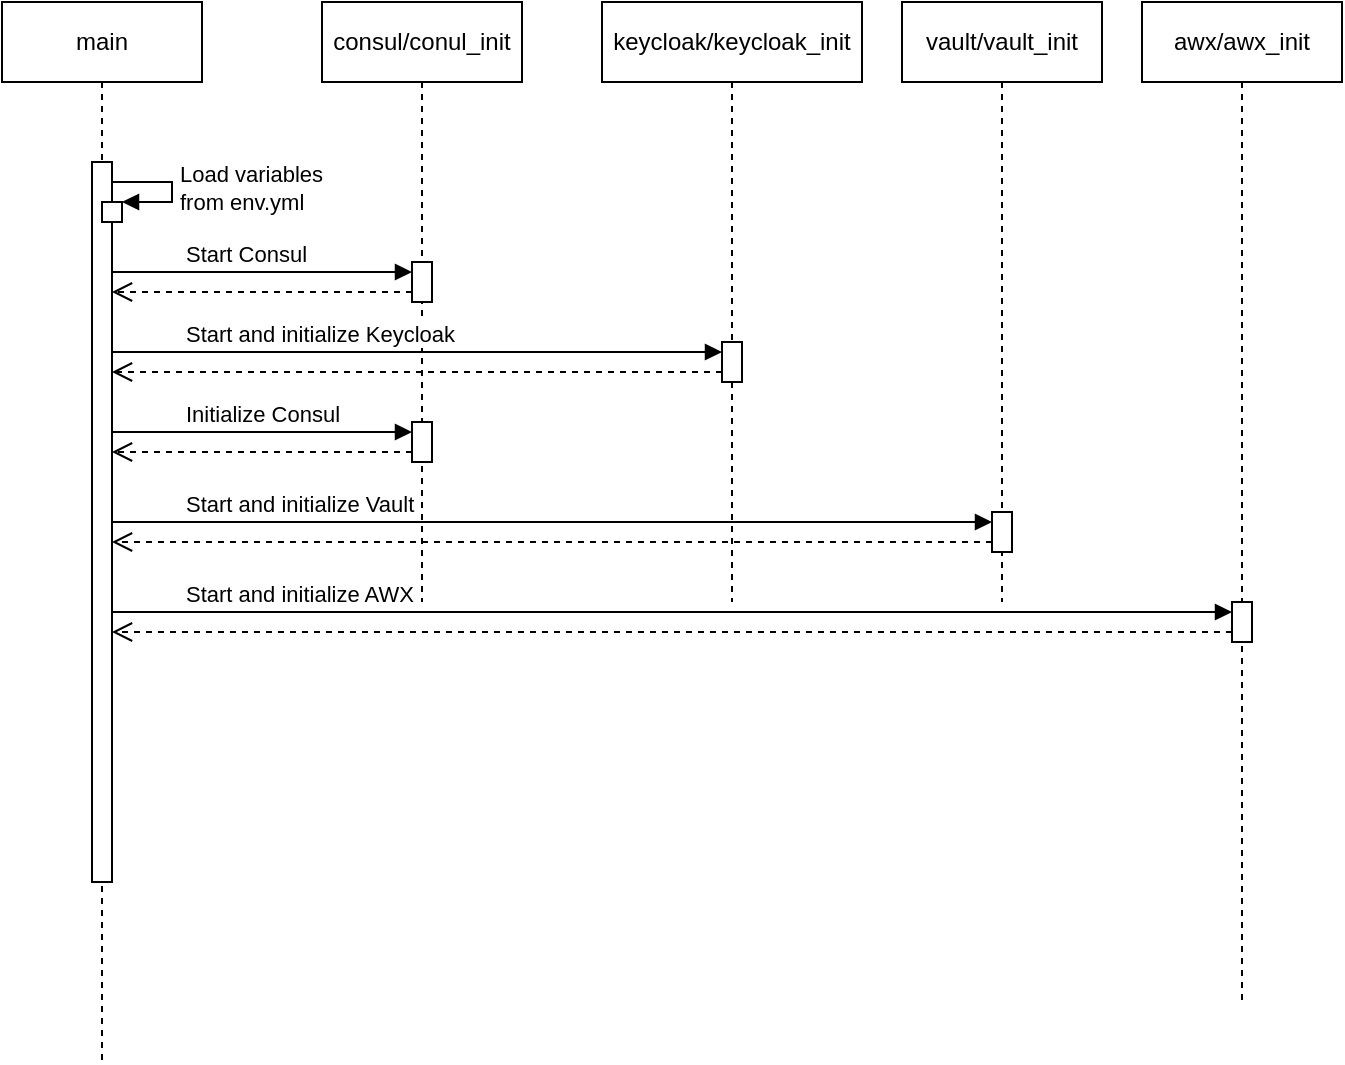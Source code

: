 <mxfile version="22.1.2" type="device" pages="6">
  <diagram name="Main" id="uqjJOKlS9q3BBh0Q_EgN">
    <mxGraphModel dx="893" dy="524" grid="1" gridSize="10" guides="1" tooltips="1" connect="1" arrows="1" fold="1" page="1" pageScale="1" pageWidth="827" pageHeight="1169" math="0" shadow="0">
      <root>
        <mxCell id="0" />
        <mxCell id="1" parent="0" />
        <mxCell id="9bMaXh16VjDbZ0ocPapb-1" value="main" style="shape=umlLifeline;perimeter=lifelinePerimeter;whiteSpace=wrap;html=1;container=1;dropTarget=0;collapsible=0;recursiveResize=0;outlineConnect=0;portConstraint=eastwest;newEdgeStyle={&quot;curved&quot;:0,&quot;rounded&quot;:0};" parent="1" vertex="1">
          <mxGeometry x="110" y="130" width="100" height="530" as="geometry" />
        </mxCell>
        <mxCell id="9bMaXh16VjDbZ0ocPapb-6" value="" style="html=1;points=[[0,0,0,0,5],[0,1,0,0,-5],[1,0,0,0,5],[1,1,0,0,-5]];perimeter=orthogonalPerimeter;outlineConnect=0;targetShapes=umlLifeline;portConstraint=eastwest;newEdgeStyle={&quot;curved&quot;:0,&quot;rounded&quot;:0};" parent="9bMaXh16VjDbZ0ocPapb-1" vertex="1">
          <mxGeometry x="45" y="80" width="10" height="360" as="geometry" />
        </mxCell>
        <mxCell id="9bMaXh16VjDbZ0ocPapb-8" value="" style="html=1;points=[[0,0,0,0,5],[0,1,0,0,-5],[1,0,0,0,5],[1,1,0,0,-5]];perimeter=orthogonalPerimeter;outlineConnect=0;targetShapes=umlLifeline;portConstraint=eastwest;newEdgeStyle={&quot;curved&quot;:0,&quot;rounded&quot;:0};" parent="9bMaXh16VjDbZ0ocPapb-1" vertex="1">
          <mxGeometry x="50" y="100" width="10" height="10" as="geometry" />
        </mxCell>
        <mxCell id="9bMaXh16VjDbZ0ocPapb-9" value="Load variables&lt;br&gt;from env.yml" style="html=1;align=left;spacingLeft=2;endArrow=block;rounded=0;edgeStyle=orthogonalEdgeStyle;curved=0;rounded=0;" parent="9bMaXh16VjDbZ0ocPapb-1" target="9bMaXh16VjDbZ0ocPapb-8" edge="1">
          <mxGeometry relative="1" as="geometry">
            <mxPoint x="55" y="90" as="sourcePoint" />
            <Array as="points">
              <mxPoint x="85" y="90" />
              <mxPoint x="85" y="100" />
            </Array>
          </mxGeometry>
        </mxCell>
        <mxCell id="9bMaXh16VjDbZ0ocPapb-2" value="consul/conul_init" style="shape=umlLifeline;whiteSpace=wrap;html=1;container=1;dropTarget=0;collapsible=0;recursiveResize=0;outlineConnect=0;portConstraint=eastwest;newEdgeStyle={&quot;curved&quot;:0,&quot;rounded&quot;:0};points=[[0,0,0,0,5],[0,1,0,0,-5],[1,0,0,0,5],[1,1,0,0,-5]];perimeter=rectanglePerimeter;targetShapes=umlLifeline;participant=label;" parent="1" vertex="1">
          <mxGeometry x="270" y="130" width="100" height="300" as="geometry" />
        </mxCell>
        <UserObject label="" link="data:page/id,Lx7xQed_MaFvwUPPQoU-" id="9bMaXh16VjDbZ0ocPapb-11">
          <mxCell style="html=1;points=[[0,0,0,0,5],[0,1,0,0,-5],[1,0,0,0,5],[1,1,0,0,-5]];perimeter=orthogonalPerimeter;outlineConnect=0;targetShapes=umlLifeline;portConstraint=eastwest;newEdgeStyle={&quot;curved&quot;:0,&quot;rounded&quot;:0};" parent="9bMaXh16VjDbZ0ocPapb-2" vertex="1">
            <mxGeometry x="45" y="130" width="10" height="20" as="geometry" />
          </mxCell>
        </UserObject>
        <UserObject label="" link="data:page/id,XEOFaq7WI1mDrBRjTE_2" id="prLFR1F4CaJ9Vgxp4H9r-4">
          <mxCell style="html=1;points=[[0,0,0,0,5],[0,1,0,0,-5],[1,0,0,0,5],[1,1,0,0,-5]];perimeter=orthogonalPerimeter;outlineConnect=0;targetShapes=umlLifeline;portConstraint=eastwest;newEdgeStyle={&quot;curved&quot;:0,&quot;rounded&quot;:0};" vertex="1" parent="9bMaXh16VjDbZ0ocPapb-2">
            <mxGeometry x="45" y="210" width="10" height="20" as="geometry" />
          </mxCell>
        </UserObject>
        <mxCell id="9bMaXh16VjDbZ0ocPapb-12" value="Start Consul" style="html=1;verticalAlign=bottom;endArrow=block;curved=0;rounded=0;entryX=0;entryY=0;entryDx=0;entryDy=5;align=left;" parent="1" source="9bMaXh16VjDbZ0ocPapb-6" target="9bMaXh16VjDbZ0ocPapb-11" edge="1">
          <mxGeometry x="-0.533" relative="1" as="geometry">
            <mxPoint x="230" y="285" as="sourcePoint" />
            <mxPoint as="offset" />
          </mxGeometry>
        </mxCell>
        <mxCell id="9bMaXh16VjDbZ0ocPapb-13" value="" style="html=1;verticalAlign=bottom;endArrow=open;dashed=1;endSize=8;curved=0;rounded=0;exitX=0;exitY=1;exitDx=0;exitDy=-5;" parent="1" source="9bMaXh16VjDbZ0ocPapb-11" target="9bMaXh16VjDbZ0ocPapb-6" edge="1">
          <mxGeometry relative="1" as="geometry">
            <mxPoint x="230" y="355" as="targetPoint" />
          </mxGeometry>
        </mxCell>
        <mxCell id="qDforVuTDuAUPqT6QLdU-1" value="keycloak/keycloak_init" style="shape=umlLifeline;whiteSpace=wrap;html=1;container=1;dropTarget=0;collapsible=0;recursiveResize=0;outlineConnect=0;portConstraint=eastwest;newEdgeStyle={&quot;curved&quot;:0,&quot;rounded&quot;:0};points=[[0,0,0,0,5],[0,1,0,0,-5],[1,0,0,0,5],[1,1,0,0,-5]];perimeter=rectanglePerimeter;targetShapes=umlLifeline;participant=label;" parent="1" vertex="1">
          <mxGeometry x="410" y="130" width="130" height="300" as="geometry" />
        </mxCell>
        <UserObject label="" link="data:page/id,UGezcenZrWT_bDCm1cUN" id="qDforVuTDuAUPqT6QLdU-4">
          <mxCell style="html=1;points=[[0,0,0,0,5],[0,1,0,0,-5],[1,0,0,0,5],[1,1,0,0,-5]];perimeter=orthogonalPerimeter;outlineConnect=0;targetShapes=umlLifeline;portConstraint=eastwest;newEdgeStyle={&quot;curved&quot;:0,&quot;rounded&quot;:0};" parent="qDforVuTDuAUPqT6QLdU-1" vertex="1">
            <mxGeometry x="60" y="170" width="10" height="20" as="geometry" />
          </mxCell>
        </UserObject>
        <mxCell id="qDforVuTDuAUPqT6QLdU-5" value="Start and initialize Keycloak" style="html=1;verticalAlign=bottom;endArrow=block;curved=0;rounded=0;entryX=0;entryY=0;entryDx=0;entryDy=5;align=left;" parent="1" source="9bMaXh16VjDbZ0ocPapb-6" target="qDforVuTDuAUPqT6QLdU-4" edge="1">
          <mxGeometry x="-0.77" relative="1" as="geometry">
            <mxPoint x="410" y="295" as="sourcePoint" />
            <mxPoint as="offset" />
          </mxGeometry>
        </mxCell>
        <mxCell id="qDforVuTDuAUPqT6QLdU-6" value="" style="html=1;verticalAlign=bottom;endArrow=open;dashed=1;endSize=8;curved=0;rounded=0;exitX=0;exitY=1;exitDx=0;exitDy=-5;" parent="1" source="qDforVuTDuAUPqT6QLdU-4" target="9bMaXh16VjDbZ0ocPapb-6" edge="1">
          <mxGeometry relative="1" as="geometry">
            <mxPoint x="410" y="365" as="targetPoint" />
          </mxGeometry>
        </mxCell>
        <mxCell id="prLFR1F4CaJ9Vgxp4H9r-5" value="Initialize Consul" style="html=1;verticalAlign=bottom;endArrow=block;curved=0;rounded=0;entryX=0;entryY=0;entryDx=0;entryDy=5;align=left;" edge="1" target="prLFR1F4CaJ9Vgxp4H9r-4" parent="1" source="9bMaXh16VjDbZ0ocPapb-6">
          <mxGeometry x="-0.533" relative="1" as="geometry">
            <mxPoint x="245" y="335" as="sourcePoint" />
            <mxPoint as="offset" />
          </mxGeometry>
        </mxCell>
        <mxCell id="prLFR1F4CaJ9Vgxp4H9r-6" value="" style="html=1;verticalAlign=bottom;endArrow=open;dashed=1;endSize=8;curved=0;rounded=0;exitX=0;exitY=1;exitDx=0;exitDy=-5;" edge="1" source="prLFR1F4CaJ9Vgxp4H9r-4" parent="1" target="9bMaXh16VjDbZ0ocPapb-6">
          <mxGeometry relative="1" as="geometry">
            <mxPoint x="245" y="405" as="targetPoint" />
          </mxGeometry>
        </mxCell>
        <mxCell id="UPgV7aNcgXxdGWWLKpOl-2" value="Start and initialize Vault" style="html=1;verticalAlign=bottom;endArrow=block;curved=0;rounded=0;entryX=0;entryY=0;entryDx=0;entryDy=5;align=left;" edge="1" parent="1" target="UPgV7aNcgXxdGWWLKpOl-1" source="9bMaXh16VjDbZ0ocPapb-6">
          <mxGeometry x="-0.841" relative="1" as="geometry">
            <mxPoint x="165" y="385" as="sourcePoint" />
            <mxPoint as="offset" />
          </mxGeometry>
        </mxCell>
        <mxCell id="UPgV7aNcgXxdGWWLKpOl-3" value="" style="html=1;verticalAlign=bottom;endArrow=open;dashed=1;endSize=8;curved=0;rounded=0;exitX=0;exitY=1;exitDx=0;exitDy=-5;" edge="1" parent="1" source="UPgV7aNcgXxdGWWLKpOl-1" target="9bMaXh16VjDbZ0ocPapb-6">
          <mxGeometry relative="1" as="geometry">
            <mxPoint x="165" y="395" as="targetPoint" />
          </mxGeometry>
        </mxCell>
        <mxCell id="UPgV7aNcgXxdGWWLKpOl-4" value="vault/vault_init" style="shape=umlLifeline;whiteSpace=wrap;html=1;container=1;dropTarget=0;collapsible=0;recursiveResize=0;outlineConnect=0;portConstraint=eastwest;newEdgeStyle={&quot;curved&quot;:0,&quot;rounded&quot;:0};points=[[0,0,0,0,5],[0,1,0,0,-5],[1,0,0,0,5],[1,1,0,0,-5]];perimeter=rectanglePerimeter;targetShapes=umlLifeline;participant=label;" vertex="1" parent="1">
          <mxGeometry x="560" y="130" width="100" height="300" as="geometry" />
        </mxCell>
        <UserObject label="" link="data:page/id,UiDwqSNs3W3_K4zR2VNV" id="UPgV7aNcgXxdGWWLKpOl-1">
          <mxCell style="html=1;points=[[0,0,0,0,5],[0,1,0,0,-5],[1,0,0,0,5],[1,1,0,0,-5]];perimeter=orthogonalPerimeter;outlineConnect=0;targetShapes=umlLifeline;portConstraint=eastwest;newEdgeStyle={&quot;curved&quot;:0,&quot;rounded&quot;:0};" vertex="1" parent="UPgV7aNcgXxdGWWLKpOl-4">
            <mxGeometry x="45" y="255" width="10" height="20" as="geometry" />
          </mxCell>
        </UserObject>
        <mxCell id="wD5tfF3JYPPLiiGRoJD7-1" value="awx/awx_init" style="shape=umlLifeline;whiteSpace=wrap;html=1;container=1;dropTarget=0;collapsible=0;recursiveResize=0;outlineConnect=0;portConstraint=eastwest;newEdgeStyle={&quot;curved&quot;:0,&quot;rounded&quot;:0};points=[[0,0,0,0,5],[0,1,0,0,-5],[1,0,0,0,5],[1,1,0,0,-5]];perimeter=rectanglePerimeter;targetShapes=umlLifeline;participant=label;" vertex="1" parent="1">
          <mxGeometry x="680" y="130" width="100" height="500" as="geometry" />
        </mxCell>
        <UserObject label="" link="data:page/id,IQtYIgQ8jWOUlb5YF-kx" id="wD5tfF3JYPPLiiGRoJD7-5">
          <mxCell style="html=1;points=[[0,0,0,0,5],[0,1,0,0,-5],[1,0,0,0,5],[1,1,0,0,-5]];perimeter=orthogonalPerimeter;outlineConnect=0;targetShapes=umlLifeline;portConstraint=eastwest;newEdgeStyle={&quot;curved&quot;:0,&quot;rounded&quot;:0};" vertex="1" parent="wD5tfF3JYPPLiiGRoJD7-1">
            <mxGeometry x="45" y="300" width="10" height="20" as="geometry" />
          </mxCell>
        </UserObject>
        <mxCell id="wD5tfF3JYPPLiiGRoJD7-3" value="Start and initialize AWX" style="html=1;verticalAlign=bottom;endArrow=block;curved=0;rounded=0;entryX=0;entryY=0;entryDx=0;entryDy=5;align=left;" edge="1" parent="1" target="wD5tfF3JYPPLiiGRoJD7-5" source="9bMaXh16VjDbZ0ocPapb-6">
          <mxGeometry x="-0.875" relative="1" as="geometry">
            <mxPoint x="230" y="430" as="sourcePoint" />
            <mxPoint as="offset" />
          </mxGeometry>
        </mxCell>
        <mxCell id="wD5tfF3JYPPLiiGRoJD7-4" value="" style="html=1;verticalAlign=bottom;endArrow=open;dashed=1;endSize=8;curved=0;rounded=0;exitX=0;exitY=1;exitDx=0;exitDy=-5;" edge="1" parent="1" source="wD5tfF3JYPPLiiGRoJD7-5" target="9bMaXh16VjDbZ0ocPapb-6">
          <mxGeometry relative="1" as="geometry">
            <mxPoint x="200" y="475" as="targetPoint" />
          </mxGeometry>
        </mxCell>
      </root>
    </mxGraphModel>
  </diagram>
  <diagram id="Lx7xQed_MaFvwUPPQoU-" name="Consul | Init | start.yml">
    <mxGraphModel dx="1562" dy="917" grid="1" gridSize="10" guides="1" tooltips="1" connect="1" arrows="1" fold="1" page="1" pageScale="1" pageWidth="827" pageHeight="1169" math="0" shadow="0">
      <root>
        <mxCell id="0" />
        <mxCell id="1" parent="0" />
        <mxCell id="Wn7HMIccySZijhAM_RVE-1" value="" style="ellipse;html=1;shape=endState;fillColor=#000000;strokeColor=none;" parent="1" vertex="1">
          <mxGeometry x="365" y="90" width="30" height="30" as="geometry" />
        </mxCell>
        <mxCell id="Wn7HMIccySZijhAM_RVE-5" value="" style="ellipse;html=1;shape=endState;fillColor=#000000;strokeColor=default;" parent="1" vertex="1">
          <mxGeometry x="365" y="670" width="30" height="30" as="geometry" />
        </mxCell>
        <mxCell id="Wn7HMIccySZijhAM_RVE-6" value="" style="html=1;verticalAlign=bottom;endArrow=block;curved=0;rounded=0;" parent="1" source="Wn7HMIccySZijhAM_RVE-1" target="Wn7HMIccySZijhAM_RVE-8" edge="1">
          <mxGeometry width="80" relative="1" as="geometry">
            <mxPoint x="410" y="140" as="sourcePoint" />
            <mxPoint x="365" y="170" as="targetPoint" />
          </mxGeometry>
        </mxCell>
        <mxCell id="Wn7HMIccySZijhAM_RVE-8" value="Check if Consul instance already running" style="rounded=0;whiteSpace=wrap;html=1;fontSize=10;" parent="1" vertex="1">
          <mxGeometry x="310" y="150" width="140" height="60" as="geometry" />
        </mxCell>
        <mxCell id="Wn7HMIccySZijhAM_RVE-9" value="Consul &lt;br&gt;container running?" style="rhombus;whiteSpace=wrap;html=1;fontSize=10;" parent="1" vertex="1">
          <mxGeometry x="340" y="240" width="80" height="80" as="geometry" />
        </mxCell>
        <mxCell id="Wn7HMIccySZijhAM_RVE-10" value="" style="html=1;verticalAlign=bottom;endArrow=block;curved=0;rounded=0;entryX=0.5;entryY=0;entryDx=0;entryDy=0;" parent="1" source="Wn7HMIccySZijhAM_RVE-8" target="Wn7HMIccySZijhAM_RVE-9" edge="1">
          <mxGeometry width="80" relative="1" as="geometry">
            <mxPoint x="390" y="130" as="sourcePoint" />
            <mxPoint x="390" y="160" as="targetPoint" />
          </mxGeometry>
        </mxCell>
        <mxCell id="Wn7HMIccySZijhAM_RVE-11" value="Start Consul via compose" style="rounded=0;whiteSpace=wrap;html=1;fontSize=10;" parent="1" vertex="1">
          <mxGeometry x="310" y="360" width="140" height="60" as="geometry" />
        </mxCell>
        <mxCell id="Wn7HMIccySZijhAM_RVE-12" value="Generate Consul master token" style="rounded=0;whiteSpace=wrap;html=1;fontSize=10;" parent="1" vertex="1">
          <mxGeometry x="500" y="250" width="140" height="60" as="geometry" />
        </mxCell>
        <mxCell id="Wn7HMIccySZijhAM_RVE-13" value="" style="html=1;verticalAlign=bottom;endArrow=block;curved=0;rounded=0;exitX=1;exitY=0.5;exitDx=0;exitDy=0;" parent="1" source="Wn7HMIccySZijhAM_RVE-9" target="Wn7HMIccySZijhAM_RVE-12" edge="1">
          <mxGeometry width="80" relative="1" as="geometry">
            <mxPoint x="390" y="220" as="sourcePoint" />
            <mxPoint x="390" y="250" as="targetPoint" />
          </mxGeometry>
        </mxCell>
        <mxCell id="Wn7HMIccySZijhAM_RVE-14" value="No" style="edgeLabel;html=1;align=center;verticalAlign=middle;resizable=0;points=[];" parent="Wn7HMIccySZijhAM_RVE-13" vertex="1" connectable="0">
          <mxGeometry x="0.233" y="1" relative="1" as="geometry">
            <mxPoint x="-9" y="1" as="offset" />
          </mxGeometry>
        </mxCell>
        <mxCell id="Wn7HMIccySZijhAM_RVE-15" value="" style="html=1;verticalAlign=bottom;endArrow=block;curved=0;rounded=0;exitX=0.5;exitY=1;exitDx=0;exitDy=0;" parent="1" source="Wn7HMIccySZijhAM_RVE-9" target="Wn7HMIccySZijhAM_RVE-11" edge="1">
          <mxGeometry width="80" relative="1" as="geometry">
            <mxPoint x="430" y="290" as="sourcePoint" />
            <mxPoint x="530" y="290" as="targetPoint" />
          </mxGeometry>
        </mxCell>
        <mxCell id="Wn7HMIccySZijhAM_RVE-16" value="Yes" style="edgeLabel;html=1;align=center;verticalAlign=middle;resizable=0;points=[];" parent="Wn7HMIccySZijhAM_RVE-15" vertex="1" connectable="0">
          <mxGeometry x="0.233" y="1" relative="1" as="geometry">
            <mxPoint x="-1" y="-9" as="offset" />
          </mxGeometry>
        </mxCell>
        <mxCell id="Wn7HMIccySZijhAM_RVE-17" value="" style="html=1;verticalAlign=bottom;endArrow=block;rounded=0;entryX=1;entryY=0.5;entryDx=0;entryDy=0;edgeStyle=elbowEdgeStyle;" parent="1" source="Wn7HMIccySZijhAM_RVE-12" target="Wn7HMIccySZijhAM_RVE-11" edge="1">
          <mxGeometry width="80" relative="1" as="geometry">
            <mxPoint x="620" y="360" as="sourcePoint" />
            <mxPoint x="510" y="290" as="targetPoint" />
            <Array as="points">
              <mxPoint x="570" y="330" />
            </Array>
          </mxGeometry>
        </mxCell>
        <mxCell id="Wn7HMIccySZijhAM_RVE-20" value="Store Consul &lt;b&gt;common &lt;/b&gt;configuration in Consul" style="rounded=0;whiteSpace=wrap;html=1;fontSize=10;" parent="1" vertex="1">
          <mxGeometry x="310" y="570" width="140" height="60" as="geometry" />
        </mxCell>
        <mxCell id="Wn7HMIccySZijhAM_RVE-21" value="Store Consul &lt;b&gt;local&lt;/b&gt; configuration in Consul" style="rounded=0;whiteSpace=wrap;html=1;fontSize=10;" parent="1" vertex="1">
          <mxGeometry x="310" y="460" width="140" height="60" as="geometry" />
        </mxCell>
        <mxCell id="Wn7HMIccySZijhAM_RVE-22" value="" style="html=1;verticalAlign=bottom;endArrow=block;curved=0;rounded=0;" parent="1" source="Wn7HMIccySZijhAM_RVE-11" target="Wn7HMIccySZijhAM_RVE-21" edge="1">
          <mxGeometry width="80" relative="1" as="geometry">
            <mxPoint x="390" y="330" as="sourcePoint" />
            <mxPoint x="390" y="370" as="targetPoint" />
          </mxGeometry>
        </mxCell>
        <mxCell id="Wn7HMIccySZijhAM_RVE-24" value="" style="html=1;verticalAlign=bottom;endArrow=block;curved=0;rounded=0;" parent="1" source="Wn7HMIccySZijhAM_RVE-21" target="Wn7HMIccySZijhAM_RVE-20" edge="1">
          <mxGeometry width="80" relative="1" as="geometry">
            <mxPoint x="390" y="430" as="sourcePoint" />
            <mxPoint x="390" y="470" as="targetPoint" />
          </mxGeometry>
        </mxCell>
        <mxCell id="Wn7HMIccySZijhAM_RVE-25" value="" style="html=1;verticalAlign=bottom;endArrow=block;curved=0;rounded=0;" parent="1" source="Wn7HMIccySZijhAM_RVE-20" target="Wn7HMIccySZijhAM_RVE-5" edge="1">
          <mxGeometry width="80" relative="1" as="geometry">
            <mxPoint x="400" y="440" as="sourcePoint" />
            <mxPoint x="400" y="480" as="targetPoint" />
          </mxGeometry>
        </mxCell>
      </root>
    </mxGraphModel>
  </diagram>
  <diagram id="XEOFaq7WI1mDrBRjTE_2" name="Consul | Init">
    <mxGraphModel dx="1077" dy="632" grid="1" gridSize="10" guides="1" tooltips="1" connect="1" arrows="1" fold="1" page="1" pageScale="1" pageWidth="827" pageHeight="1169" math="0" shadow="0">
      <root>
        <mxCell id="0" />
        <mxCell id="1" parent="0" />
        <mxCell id="69X7KkV7xYe13sOKN0Kv-1" value="" style="ellipse;html=1;shape=endState;fillColor=#000000;strokeColor=none;" vertex="1" parent="1">
          <mxGeometry x="365" y="90" width="30" height="30" as="geometry" />
        </mxCell>
        <mxCell id="69X7KkV7xYe13sOKN0Kv-2" value="" style="ellipse;html=1;shape=endState;fillColor=#000000;strokeColor=default;" vertex="1" parent="1">
          <mxGeometry x="365" y="330" width="30" height="30" as="geometry" />
        </mxCell>
        <mxCell id="69X7KkV7xYe13sOKN0Kv-3" value="" style="html=1;verticalAlign=bottom;endArrow=block;curved=0;rounded=0;" edge="1" parent="1" source="69X7KkV7xYe13sOKN0Kv-1" target="69X7KkV7xYe13sOKN0Kv-4">
          <mxGeometry width="80" relative="1" as="geometry">
            <mxPoint x="410" y="140" as="sourcePoint" />
            <mxPoint x="365" y="170" as="targetPoint" />
          </mxGeometry>
        </mxCell>
        <mxCell id="69X7KkV7xYe13sOKN0Kv-4" value="Wait for Keycloak beeing up" style="rounded=0;whiteSpace=wrap;html=1;fontSize=10;" vertex="1" parent="1">
          <mxGeometry x="310" y="150" width="140" height="60" as="geometry" />
        </mxCell>
        <mxCell id="69X7KkV7xYe13sOKN0Kv-6" value="" style="html=1;verticalAlign=bottom;endArrow=block;curved=0;rounded=0;entryX=0.5;entryY=0;entryDx=0;entryDy=0;" edge="1" parent="1" source="69X7KkV7xYe13sOKN0Kv-14">
          <mxGeometry width="80" relative="1" as="geometry">
            <mxPoint x="390" y="130" as="sourcePoint" />
            <mxPoint x="380" y="240.0" as="targetPoint" />
          </mxGeometry>
        </mxCell>
        <mxCell id="69X7KkV7xYe13sOKN0Kv-18" value="" style="html=1;verticalAlign=bottom;endArrow=block;curved=0;rounded=0;" edge="1" parent="1" source="69X7KkV7xYe13sOKN0Kv-14" target="69X7KkV7xYe13sOKN0Kv-2">
          <mxGeometry width="80" relative="1" as="geometry">
            <mxPoint x="400" y="440" as="sourcePoint" />
            <mxPoint x="400" y="480" as="targetPoint" />
          </mxGeometry>
        </mxCell>
        <mxCell id="69X7KkV7xYe13sOKN0Kv-19" value="" style="html=1;verticalAlign=bottom;endArrow=block;curved=0;rounded=0;entryX=0.5;entryY=0;entryDx=0;entryDy=0;" edge="1" parent="1" source="69X7KkV7xYe13sOKN0Kv-4" target="69X7KkV7xYe13sOKN0Kv-14">
          <mxGeometry width="80" relative="1" as="geometry">
            <mxPoint x="380" y="210" as="sourcePoint" />
            <mxPoint x="380" y="240.0" as="targetPoint" />
          </mxGeometry>
        </mxCell>
        <mxCell id="69X7KkV7xYe13sOKN0Kv-14" value="Create auth method for Keycloak" style="rounded=0;whiteSpace=wrap;html=1;fontSize=10;" vertex="1" parent="1">
          <mxGeometry x="310" y="240" width="140" height="60" as="geometry" />
        </mxCell>
      </root>
    </mxGraphModel>
  </diagram>
  <diagram id="UGezcenZrWT_bDCm1cUN" name="Keycloak | Init">
    <mxGraphModel dx="1032" dy="601" grid="1" gridSize="10" guides="1" tooltips="1" connect="1" arrows="1" fold="1" page="1" pageScale="1" pageWidth="827" pageHeight="1169" math="0" shadow="0">
      <root>
        <mxCell id="0" />
        <mxCell id="1" parent="0" />
        <mxCell id="d2RKuY3Z8iwWUoM5jCsp-1" value="" style="ellipse;html=1;shape=endState;fillColor=#000000;strokeColor=none;" vertex="1" parent="1">
          <mxGeometry x="365" y="90" width="30" height="30" as="geometry" />
        </mxCell>
        <mxCell id="d2RKuY3Z8iwWUoM5jCsp-2" value="" style="html=1;verticalAlign=bottom;endArrow=block;curved=0;rounded=0;" edge="1" parent="1" source="d2RKuY3Z8iwWUoM5jCsp-1" target="d2RKuY3Z8iwWUoM5jCsp-3">
          <mxGeometry width="80" relative="1" as="geometry">
            <mxPoint x="410" y="140" as="sourcePoint" />
            <mxPoint x="365" y="170" as="targetPoint" />
          </mxGeometry>
        </mxCell>
        <mxCell id="d2RKuY3Z8iwWUoM5jCsp-3" value="Check if Keylcoak config exists in Consul" style="rounded=0;whiteSpace=wrap;html=1;fontSize=10;" vertex="1" parent="1">
          <mxGeometry x="310" y="150" width="140" height="60" as="geometry" />
        </mxCell>
        <mxCell id="d2RKuY3Z8iwWUoM5jCsp-4" value="Config &lt;br&gt;exists?" style="rhombus;whiteSpace=wrap;html=1;fontSize=10;" vertex="1" parent="1">
          <mxGeometry x="340" y="240" width="80" height="80" as="geometry" />
        </mxCell>
        <mxCell id="d2RKuY3Z8iwWUoM5jCsp-5" value="" style="html=1;verticalAlign=bottom;endArrow=block;curved=0;rounded=0;entryX=0.5;entryY=0;entryDx=0;entryDy=0;" edge="1" parent="1" source="d2RKuY3Z8iwWUoM5jCsp-3" target="d2RKuY3Z8iwWUoM5jCsp-4">
          <mxGeometry width="80" relative="1" as="geometry">
            <mxPoint x="390" y="130" as="sourcePoint" />
            <mxPoint x="390" y="160" as="targetPoint" />
          </mxGeometry>
        </mxCell>
        <mxCell id="d2RKuY3Z8iwWUoM5jCsp-6" value="Start Keycloak via compose" style="rounded=0;whiteSpace=wrap;html=1;fontSize=10;" vertex="1" parent="1">
          <mxGeometry x="310" y="360" width="140" height="60" as="geometry" />
        </mxCell>
        <mxCell id="d2RKuY3Z8iwWUoM5jCsp-7" value="Generate Keycloak config and store it in Consul" style="rounded=0;whiteSpace=wrap;html=1;fontSize=10;" vertex="1" parent="1">
          <mxGeometry x="500" y="250" width="140" height="60" as="geometry" />
        </mxCell>
        <mxCell id="d2RKuY3Z8iwWUoM5jCsp-8" value="" style="html=1;verticalAlign=bottom;endArrow=block;curved=0;rounded=0;exitX=1;exitY=0.5;exitDx=0;exitDy=0;" edge="1" parent="1" source="d2RKuY3Z8iwWUoM5jCsp-4" target="d2RKuY3Z8iwWUoM5jCsp-7">
          <mxGeometry width="80" relative="1" as="geometry">
            <mxPoint x="390" y="220" as="sourcePoint" />
            <mxPoint x="390" y="250" as="targetPoint" />
          </mxGeometry>
        </mxCell>
        <mxCell id="d2RKuY3Z8iwWUoM5jCsp-9" value="No" style="edgeLabel;html=1;align=center;verticalAlign=middle;resizable=0;points=[];" vertex="1" connectable="0" parent="d2RKuY3Z8iwWUoM5jCsp-8">
          <mxGeometry x="0.233" y="1" relative="1" as="geometry">
            <mxPoint x="-9" y="1" as="offset" />
          </mxGeometry>
        </mxCell>
        <mxCell id="d2RKuY3Z8iwWUoM5jCsp-10" value="" style="html=1;verticalAlign=bottom;endArrow=block;curved=0;rounded=0;exitX=0.5;exitY=1;exitDx=0;exitDy=0;" edge="1" parent="1" source="d2RKuY3Z8iwWUoM5jCsp-4" target="d2RKuY3Z8iwWUoM5jCsp-6">
          <mxGeometry width="80" relative="1" as="geometry">
            <mxPoint x="430" y="290" as="sourcePoint" />
            <mxPoint x="530" y="290" as="targetPoint" />
          </mxGeometry>
        </mxCell>
        <mxCell id="d2RKuY3Z8iwWUoM5jCsp-11" value="Yes" style="edgeLabel;html=1;align=center;verticalAlign=middle;resizable=0;points=[];" vertex="1" connectable="0" parent="d2RKuY3Z8iwWUoM5jCsp-10">
          <mxGeometry x="0.233" y="1" relative="1" as="geometry">
            <mxPoint x="-1" y="-9" as="offset" />
          </mxGeometry>
        </mxCell>
        <mxCell id="d2RKuY3Z8iwWUoM5jCsp-12" value="" style="html=1;verticalAlign=bottom;endArrow=block;rounded=0;entryX=1;entryY=0.5;entryDx=0;entryDy=0;edgeStyle=elbowEdgeStyle;" edge="1" parent="1" source="d2RKuY3Z8iwWUoM5jCsp-7" target="d2RKuY3Z8iwWUoM5jCsp-6">
          <mxGeometry width="80" relative="1" as="geometry">
            <mxPoint x="620" y="360" as="sourcePoint" />
            <mxPoint x="510" y="290" as="targetPoint" />
            <Array as="points">
              <mxPoint x="570" y="330" />
            </Array>
          </mxGeometry>
        </mxCell>
        <mxCell id="d2RKuY3Z8iwWUoM5jCsp-13" value="Create realms" style="rounded=0;whiteSpace=wrap;html=1;fontSize=10;" vertex="1" parent="1">
          <mxGeometry x="310" y="440" width="140" height="30" as="geometry" />
        </mxCell>
        <mxCell id="d2RKuY3Z8iwWUoM5jCsp-14" value="Create roles" style="rounded=0;whiteSpace=wrap;html=1;fontSize=10;" vertex="1" parent="1">
          <mxGeometry x="310" y="490" width="140" height="30" as="geometry" />
        </mxCell>
        <mxCell id="d2RKuY3Z8iwWUoM5jCsp-15" value="Create users" style="rounded=0;whiteSpace=wrap;html=1;fontSize=10;" vertex="1" parent="1">
          <mxGeometry x="310" y="540" width="140" height="30" as="geometry" />
        </mxCell>
        <mxCell id="d2RKuY3Z8iwWUoM5jCsp-18" value="Store Keycloak config in Consul" style="rounded=0;whiteSpace=wrap;html=1;fontSize=10;" vertex="1" parent="1">
          <mxGeometry x="310" y="590" width="140" height="60" as="geometry" />
        </mxCell>
        <mxCell id="d2RKuY3Z8iwWUoM5jCsp-19" value="" style="html=1;verticalAlign=bottom;endArrow=block;rounded=0;entryX=0.5;entryY=0;entryDx=0;entryDy=0;edgeStyle=elbowEdgeStyle;" edge="1" parent="1" source="d2RKuY3Z8iwWUoM5jCsp-6" target="d2RKuY3Z8iwWUoM5jCsp-13">
          <mxGeometry width="80" relative="1" as="geometry">
            <mxPoint x="580" y="320" as="sourcePoint" />
            <mxPoint x="460" y="400" as="targetPoint" />
            <Array as="points">
              <mxPoint x="380" y="420" />
            </Array>
          </mxGeometry>
        </mxCell>
        <mxCell id="d2RKuY3Z8iwWUoM5jCsp-20" value="" style="html=1;verticalAlign=bottom;endArrow=block;rounded=0;edgeStyle=elbowEdgeStyle;" edge="1" parent="1" source="d2RKuY3Z8iwWUoM5jCsp-13" target="d2RKuY3Z8iwWUoM5jCsp-14">
          <mxGeometry width="80" relative="1" as="geometry">
            <mxPoint x="390" y="450" as="sourcePoint" />
            <mxPoint x="390" y="450" as="targetPoint" />
            <Array as="points">
              <mxPoint x="380" y="480" />
            </Array>
          </mxGeometry>
        </mxCell>
        <mxCell id="d2RKuY3Z8iwWUoM5jCsp-21" value="" style="html=1;verticalAlign=bottom;endArrow=block;rounded=0;edgeStyle=elbowEdgeStyle;" edge="1" parent="1" source="d2RKuY3Z8iwWUoM5jCsp-14" target="d2RKuY3Z8iwWUoM5jCsp-15">
          <mxGeometry width="80" relative="1" as="geometry">
            <mxPoint x="390" y="480" as="sourcePoint" />
            <mxPoint x="390" y="500" as="targetPoint" />
            <Array as="points">
              <mxPoint x="390" y="490" />
            </Array>
          </mxGeometry>
        </mxCell>
        <mxCell id="d2RKuY3Z8iwWUoM5jCsp-22" value="" style="html=1;verticalAlign=bottom;endArrow=block;rounded=0;edgeStyle=elbowEdgeStyle;" edge="1" parent="1" source="d2RKuY3Z8iwWUoM5jCsp-15" target="d2RKuY3Z8iwWUoM5jCsp-18">
          <mxGeometry width="80" relative="1" as="geometry">
            <mxPoint x="390" y="530" as="sourcePoint" />
            <mxPoint x="390" y="550" as="targetPoint" />
            <Array as="points">
              <mxPoint x="380" y="580" />
            </Array>
          </mxGeometry>
        </mxCell>
        <mxCell id="2QbcJtqnCXT3Rs0Nz5b9-1" value="" style="ellipse;html=1;shape=endState;fillColor=#000000;strokeColor=default;" vertex="1" parent="1">
          <mxGeometry x="365" y="670" width="30" height="30" as="geometry" />
        </mxCell>
        <mxCell id="2QbcJtqnCXT3Rs0Nz5b9-2" value="" style="html=1;verticalAlign=bottom;endArrow=block;rounded=0;edgeStyle=elbowEdgeStyle;" edge="1" parent="1" source="d2RKuY3Z8iwWUoM5jCsp-18" target="2QbcJtqnCXT3Rs0Nz5b9-1">
          <mxGeometry width="80" relative="1" as="geometry">
            <mxPoint x="390" y="580" as="sourcePoint" />
            <mxPoint x="390" y="600" as="targetPoint" />
            <Array as="points">
              <mxPoint x="390" y="590" />
            </Array>
          </mxGeometry>
        </mxCell>
      </root>
    </mxGraphModel>
  </diagram>
  <diagram id="UiDwqSNs3W3_K4zR2VNV" name="Vault | Init">
    <mxGraphModel dx="893" dy="524" grid="1" gridSize="10" guides="1" tooltips="1" connect="1" arrows="1" fold="1" page="1" pageScale="1" pageWidth="827" pageHeight="1169" math="0" shadow="0">
      <root>
        <mxCell id="0" />
        <mxCell id="1" parent="0" />
        <mxCell id="UvUs6KSJLvco610FEzl6-1" value="" style="ellipse;html=1;shape=endState;fillColor=#000000;strokeColor=none;" vertex="1" parent="1">
          <mxGeometry x="365" y="90" width="30" height="30" as="geometry" />
        </mxCell>
        <mxCell id="UvUs6KSJLvco610FEzl6-2" value="" style="ellipse;html=1;shape=endState;fillColor=#000000;strokeColor=default;" vertex="1" parent="1">
          <mxGeometry x="365" y="520" width="30" height="30" as="geometry" />
        </mxCell>
        <mxCell id="UvUs6KSJLvco610FEzl6-3" value="" style="html=1;verticalAlign=bottom;endArrow=block;curved=0;rounded=0;" edge="1" parent="1" source="UvUs6KSJLvco610FEzl6-1" target="UvUs6KSJLvco610FEzl6-4">
          <mxGeometry width="80" relative="1" as="geometry">
            <mxPoint x="410" y="140" as="sourcePoint" />
            <mxPoint x="365" y="170" as="targetPoint" />
          </mxGeometry>
        </mxCell>
        <mxCell id="UvUs6KSJLvco610FEzl6-4" value="Start Vault containers" style="rounded=0;whiteSpace=wrap;html=1;fontSize=10;" vertex="1" parent="1">
          <mxGeometry x="310" y="150" width="140" height="40" as="geometry" />
        </mxCell>
        <mxCell id="UvUs6KSJLvco610FEzl6-5" value="" style="html=1;verticalAlign=bottom;endArrow=block;curved=0;rounded=0;entryX=0.5;entryY=0;entryDx=0;entryDy=0;" edge="1" parent="1" source="UvUs6KSJLvco610FEzl6-8">
          <mxGeometry width="80" relative="1" as="geometry">
            <mxPoint x="390" y="130" as="sourcePoint" />
            <mxPoint x="380" y="240.0" as="targetPoint" />
          </mxGeometry>
        </mxCell>
        <mxCell id="UvUs6KSJLvco610FEzl6-7" value="" style="html=1;verticalAlign=bottom;endArrow=block;curved=0;rounded=0;entryX=0.5;entryY=0;entryDx=0;entryDy=0;" edge="1" parent="1" source="UvUs6KSJLvco610FEzl6-4" target="UvUs6KSJLvco610FEzl6-8">
          <mxGeometry width="80" relative="1" as="geometry">
            <mxPoint x="380" y="210" as="sourcePoint" />
            <mxPoint x="380" y="240.0" as="targetPoint" />
          </mxGeometry>
        </mxCell>
        <mxCell id="UvUs6KSJLvco610FEzl6-8" value="Get Vault root token from file inside container" style="rounded=0;whiteSpace=wrap;html=1;fontSize=10;" vertex="1" parent="1">
          <mxGeometry x="310" y="210" width="140" height="40" as="geometry" />
        </mxCell>
        <mxCell id="UvUs6KSJLvco610FEzl6-9" value="Create app role auth method" style="rounded=0;whiteSpace=wrap;html=1;fontSize=10;" vertex="1" parent="1">
          <mxGeometry x="310" y="270" width="140" height="40" as="geometry" />
        </mxCell>
        <mxCell id="UvUs6KSJLvco610FEzl6-10" value="" style="html=1;verticalAlign=bottom;endArrow=block;curved=0;rounded=0;" edge="1" parent="1" source="UvUs6KSJLvco610FEzl6-8" target="UvUs6KSJLvco610FEzl6-9">
          <mxGeometry width="80" relative="1" as="geometry">
            <mxPoint x="390" y="270" as="sourcePoint" />
            <mxPoint x="390" y="250" as="targetPoint" />
          </mxGeometry>
        </mxCell>
        <mxCell id="UvUs6KSJLvco610FEzl6-11" value="Create secret engines" style="rounded=0;whiteSpace=wrap;html=1;fontSize=10;" vertex="1" parent="1">
          <mxGeometry x="310" y="330" width="140" height="40" as="geometry" />
        </mxCell>
        <mxCell id="UvUs6KSJLvco610FEzl6-12" value="Wait for Keycloak being up" style="rounded=0;whiteSpace=wrap;html=1;fontSize=10;" vertex="1" parent="1">
          <mxGeometry x="310" y="390" width="140" height="40" as="geometry" />
        </mxCell>
        <mxCell id="UvUs6KSJLvco610FEzl6-13" value="" style="html=1;verticalAlign=bottom;endArrow=block;curved=0;rounded=0;" edge="1" parent="1" source="UvUs6KSJLvco610FEzl6-9" target="UvUs6KSJLvco610FEzl6-11">
          <mxGeometry width="80" relative="1" as="geometry">
            <mxPoint x="390" y="290" as="sourcePoint" />
            <mxPoint x="390" y="280" as="targetPoint" />
          </mxGeometry>
        </mxCell>
        <mxCell id="UvUs6KSJLvco610FEzl6-14" value="" style="html=1;verticalAlign=bottom;endArrow=block;curved=0;rounded=0;" edge="1" parent="1" source="UvUs6KSJLvco610FEzl6-11" target="UvUs6KSJLvco610FEzl6-12">
          <mxGeometry width="80" relative="1" as="geometry">
            <mxPoint x="390" y="320" as="sourcePoint" />
            <mxPoint x="390" y="340" as="targetPoint" />
          </mxGeometry>
        </mxCell>
        <mxCell id="UvUs6KSJLvco610FEzl6-15" value="Store Vault config in Consul" style="rounded=0;whiteSpace=wrap;html=1;fontSize=10;" vertex="1" parent="1">
          <mxGeometry x="310" y="450" width="140" height="40" as="geometry" />
        </mxCell>
        <mxCell id="UvUs6KSJLvco610FEzl6-17" value="" style="html=1;verticalAlign=bottom;endArrow=block;curved=0;rounded=0;" edge="1" parent="1" source="UvUs6KSJLvco610FEzl6-12" target="UvUs6KSJLvco610FEzl6-15">
          <mxGeometry width="80" relative="1" as="geometry">
            <mxPoint x="390" y="410" as="sourcePoint" />
            <mxPoint x="390" y="400" as="targetPoint" />
          </mxGeometry>
        </mxCell>
        <mxCell id="UvUs6KSJLvco610FEzl6-18" value="" style="html=1;verticalAlign=bottom;endArrow=block;curved=0;rounded=0;" edge="1" parent="1" source="UvUs6KSJLvco610FEzl6-15" target="UvUs6KSJLvco610FEzl6-2">
          <mxGeometry width="80" relative="1" as="geometry">
            <mxPoint x="390" y="440" as="sourcePoint" />
            <mxPoint x="390" y="460" as="targetPoint" />
          </mxGeometry>
        </mxCell>
      </root>
    </mxGraphModel>
  </diagram>
  <diagram id="IQtYIgQ8jWOUlb5YF-kx" name="AWX | Init">
    <mxGraphModel dx="1562" dy="917" grid="1" gridSize="10" guides="1" tooltips="1" connect="1" arrows="1" fold="1" page="1" pageScale="1" pageWidth="827" pageHeight="1169" math="0" shadow="0">
      <root>
        <mxCell id="0" />
        <mxCell id="1" parent="0" />
      </root>
    </mxGraphModel>
  </diagram>
</mxfile>
